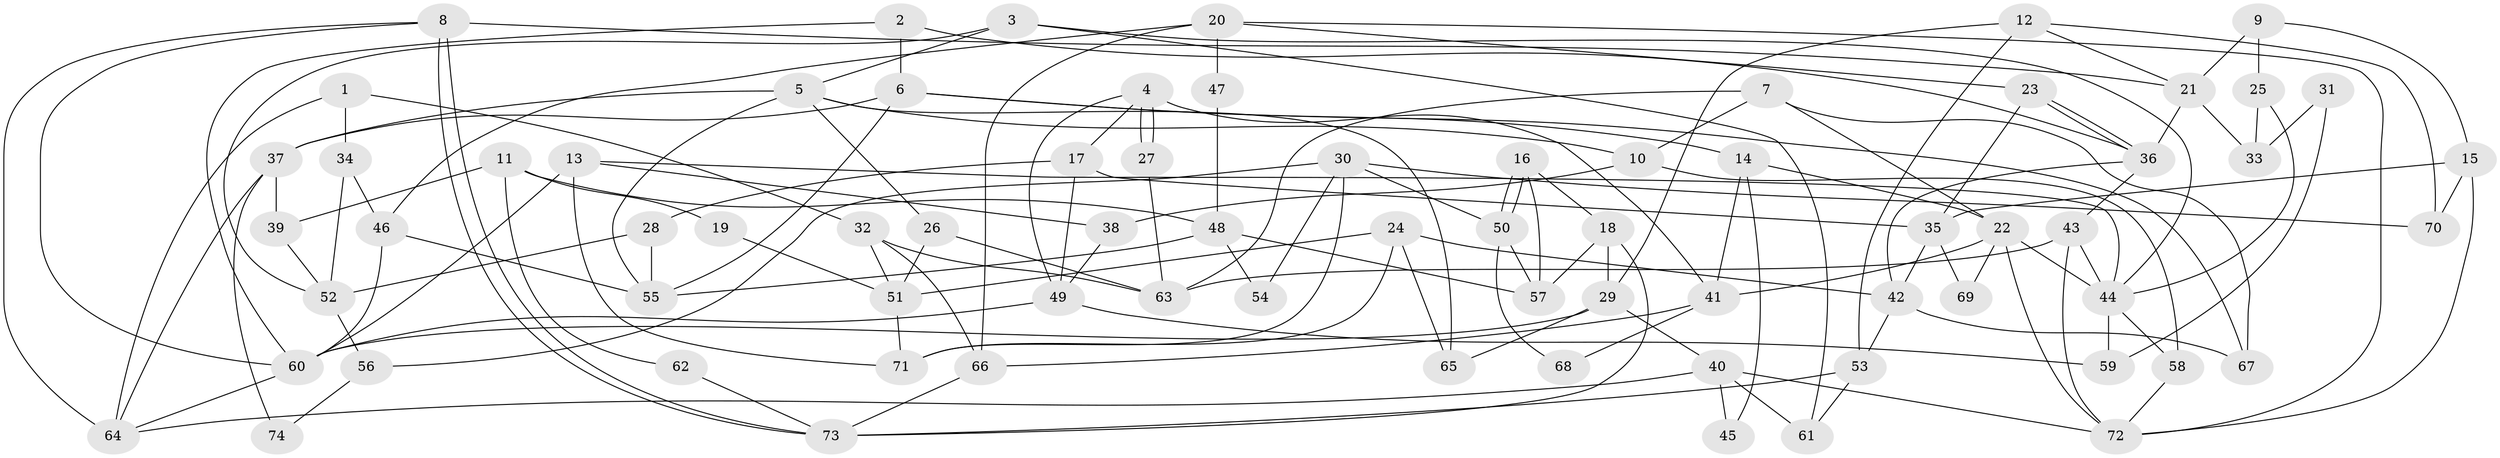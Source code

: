 // coarse degree distribution, {9: 0.12903225806451613, 12: 0.03225806451612903, 7: 0.16129032258064516, 6: 0.06451612903225806, 4: 0.12903225806451613, 8: 0.06451612903225806, 2: 0.16129032258064516, 10: 0.03225806451612903, 5: 0.12903225806451613, 3: 0.0967741935483871}
// Generated by graph-tools (version 1.1) at 2025/51/03/04/25 22:51:06]
// undirected, 74 vertices, 148 edges
graph export_dot {
  node [color=gray90,style=filled];
  1;
  2;
  3;
  4;
  5;
  6;
  7;
  8;
  9;
  10;
  11;
  12;
  13;
  14;
  15;
  16;
  17;
  18;
  19;
  20;
  21;
  22;
  23;
  24;
  25;
  26;
  27;
  28;
  29;
  30;
  31;
  32;
  33;
  34;
  35;
  36;
  37;
  38;
  39;
  40;
  41;
  42;
  43;
  44;
  45;
  46;
  47;
  48;
  49;
  50;
  51;
  52;
  53;
  54;
  55;
  56;
  57;
  58;
  59;
  60;
  61;
  62;
  63;
  64;
  65;
  66;
  67;
  68;
  69;
  70;
  71;
  72;
  73;
  74;
  1 -- 32;
  1 -- 64;
  1 -- 34;
  2 -- 60;
  2 -- 36;
  2 -- 6;
  3 -- 44;
  3 -- 61;
  3 -- 5;
  3 -- 52;
  4 -- 27;
  4 -- 27;
  4 -- 49;
  4 -- 17;
  4 -- 41;
  5 -- 26;
  5 -- 10;
  5 -- 37;
  5 -- 55;
  5 -- 65;
  6 -- 37;
  6 -- 14;
  6 -- 55;
  6 -- 67;
  7 -- 22;
  7 -- 10;
  7 -- 63;
  7 -- 67;
  8 -- 73;
  8 -- 73;
  8 -- 60;
  8 -- 21;
  8 -- 64;
  9 -- 15;
  9 -- 21;
  9 -- 25;
  10 -- 38;
  10 -- 58;
  11 -- 39;
  11 -- 48;
  11 -- 19;
  11 -- 62;
  12 -- 70;
  12 -- 53;
  12 -- 21;
  12 -- 29;
  13 -- 71;
  13 -- 60;
  13 -- 38;
  13 -- 44;
  14 -- 22;
  14 -- 41;
  14 -- 45;
  15 -- 35;
  15 -- 72;
  15 -- 70;
  16 -- 18;
  16 -- 50;
  16 -- 50;
  16 -- 57;
  17 -- 35;
  17 -- 28;
  17 -- 49;
  18 -- 29;
  18 -- 73;
  18 -- 57;
  19 -- 51;
  20 -- 46;
  20 -- 72;
  20 -- 23;
  20 -- 47;
  20 -- 66;
  21 -- 33;
  21 -- 36;
  22 -- 41;
  22 -- 72;
  22 -- 44;
  22 -- 69;
  23 -- 36;
  23 -- 36;
  23 -- 35;
  24 -- 65;
  24 -- 42;
  24 -- 51;
  24 -- 71;
  25 -- 44;
  25 -- 33;
  26 -- 63;
  26 -- 51;
  27 -- 63;
  28 -- 55;
  28 -- 52;
  29 -- 40;
  29 -- 60;
  29 -- 65;
  30 -- 71;
  30 -- 50;
  30 -- 54;
  30 -- 56;
  30 -- 70;
  31 -- 33;
  31 -- 59;
  32 -- 63;
  32 -- 66;
  32 -- 51;
  34 -- 52;
  34 -- 46;
  35 -- 42;
  35 -- 69;
  36 -- 42;
  36 -- 43;
  37 -- 64;
  37 -- 39;
  37 -- 74;
  38 -- 49;
  39 -- 52;
  40 -- 64;
  40 -- 72;
  40 -- 45;
  40 -- 61;
  41 -- 66;
  41 -- 68;
  42 -- 67;
  42 -- 53;
  43 -- 44;
  43 -- 63;
  43 -- 72;
  44 -- 58;
  44 -- 59;
  46 -- 55;
  46 -- 60;
  47 -- 48;
  48 -- 55;
  48 -- 57;
  48 -- 54;
  49 -- 60;
  49 -- 59;
  50 -- 57;
  50 -- 68;
  51 -- 71;
  52 -- 56;
  53 -- 73;
  53 -- 61;
  56 -- 74;
  58 -- 72;
  60 -- 64;
  62 -- 73;
  66 -- 73;
}
